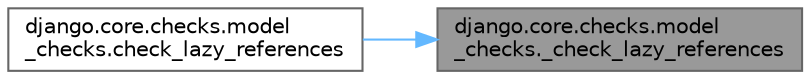 digraph "django.core.checks.model_checks._check_lazy_references"
{
 // LATEX_PDF_SIZE
  bgcolor="transparent";
  edge [fontname=Helvetica,fontsize=10,labelfontname=Helvetica,labelfontsize=10];
  node [fontname=Helvetica,fontsize=10,shape=box,height=0.2,width=0.4];
  rankdir="RL";
  Node1 [id="Node000001",label="django.core.checks.model\l_checks._check_lazy_references",height=0.2,width=0.4,color="gray40", fillcolor="grey60", style="filled", fontcolor="black",tooltip=" "];
  Node1 -> Node2 [id="edge1_Node000001_Node000002",dir="back",color="steelblue1",style="solid",tooltip=" "];
  Node2 [id="Node000002",label="django.core.checks.model\l_checks.check_lazy_references",height=0.2,width=0.4,color="grey40", fillcolor="white", style="filled",URL="$namespacedjango_1_1core_1_1checks_1_1model__checks.html#a23d6c6ee1d333a9dafd75e64ed9fd1f6",tooltip=" "];
}
